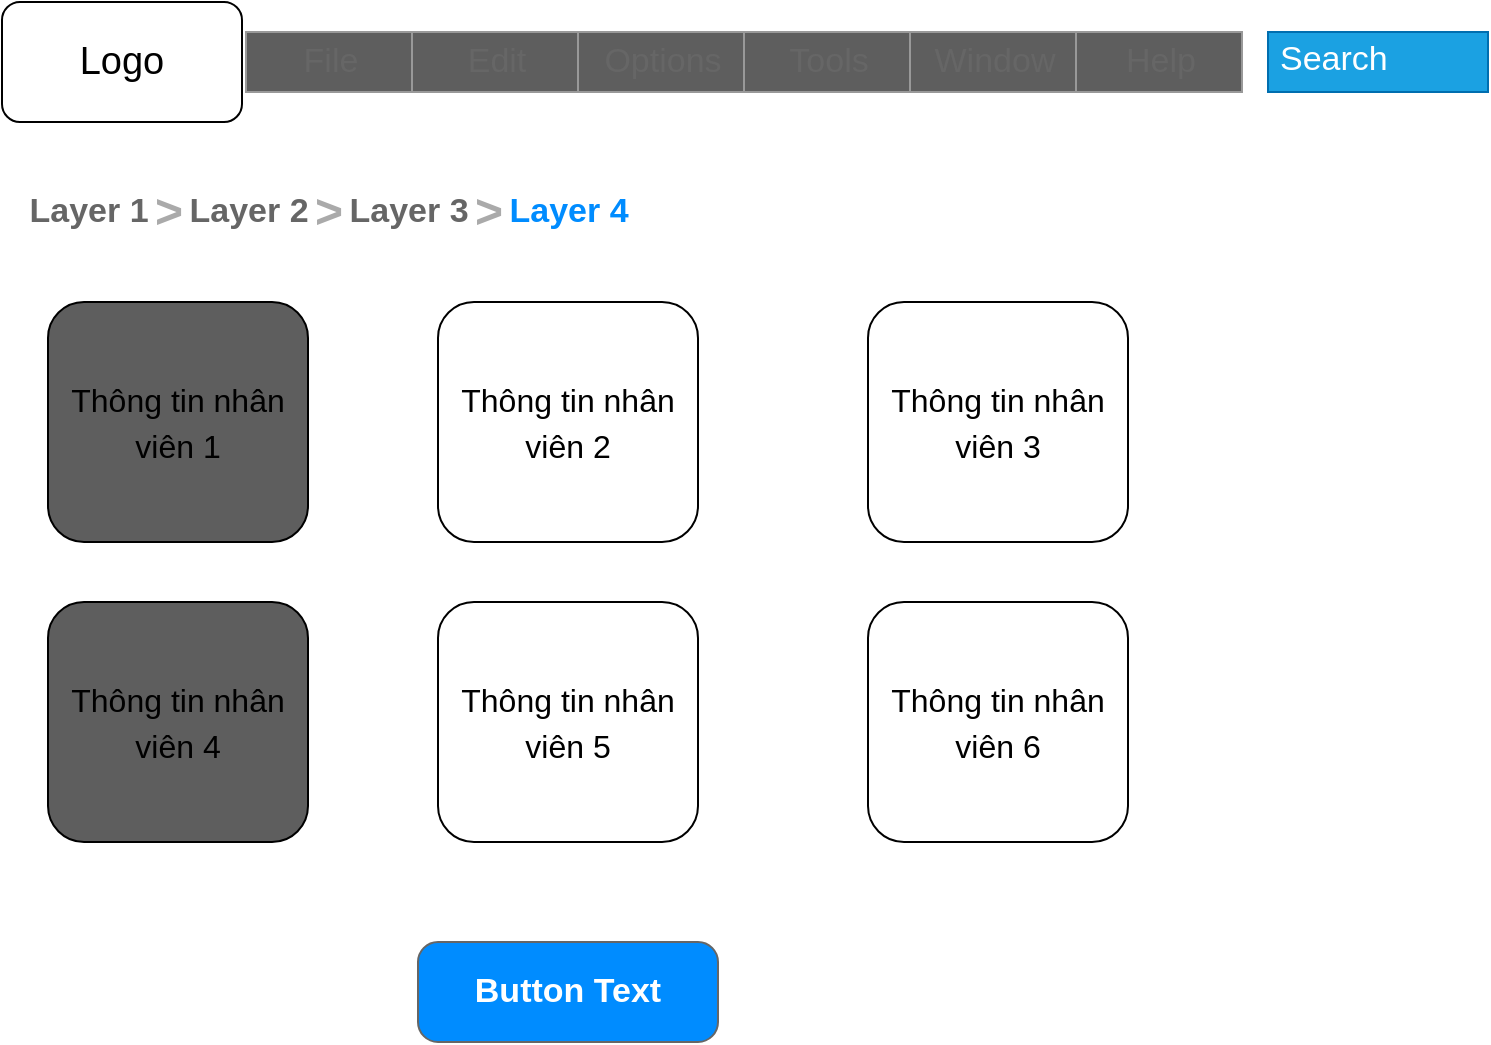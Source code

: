 <mxfile>
    <diagram id="IPMqf0ogguw35niSvNee" name="Page-1">
        <mxGraphModel dx="883" dy="617" grid="1" gridSize="10" guides="1" tooltips="1" connect="1" arrows="1" fold="1" page="1" pageScale="1" pageWidth="850" pageHeight="1100" math="0" shadow="0">
            <root>
                <mxCell id="0"/>
                <mxCell id="1" parent="0"/>
                <mxCell id="3" value="&lt;font style=&quot;font-size: 19px&quot;&gt;Logo&lt;/font&gt;" style="rounded=1;whiteSpace=wrap;html=1;" vertex="1" parent="1">
                    <mxGeometry x="7" y="10" width="120" height="60" as="geometry"/>
                </mxCell>
                <mxCell id="4" value="Button Text" style="strokeWidth=1;shadow=0;dashed=0;align=center;html=1;shape=mxgraph.mockup.buttons.button;strokeColor=#666666;fontColor=#ffffff;mainText=;buttonStyle=round;fontSize=17;fontStyle=1;fillColor=#008cff;whiteSpace=wrap;" vertex="1" parent="1">
                    <mxGeometry x="215" y="480" width="150" height="50" as="geometry"/>
                </mxCell>
                <mxCell id="5" value="Layer 1" style="strokeWidth=1;shadow=0;dashed=0;align=center;html=1;shape=mxgraph.mockup.navigation.anchor;fontSize=17;fontColor=#666666;fontStyle=1;" vertex="1" parent="1">
                    <mxGeometry x="20" y="100" width="60" height="30" as="geometry"/>
                </mxCell>
                <mxCell id="6" value="&gt;" style="strokeWidth=1;shadow=0;dashed=0;align=center;html=1;shape=mxgraph.mockup.navigation.anchor;fontSize=24;fontColor=#aaaaaa;fontStyle=1;" vertex="1" parent="1">
                    <mxGeometry x="80" y="100" width="20" height="30" as="geometry"/>
                </mxCell>
                <mxCell id="7" value="Layer 2" style="strokeWidth=1;shadow=0;dashed=0;align=center;html=1;shape=mxgraph.mockup.navigation.anchor;fontSize=17;fontColor=#666666;fontStyle=1;" vertex="1" parent="1">
                    <mxGeometry x="100" y="100" width="60" height="30" as="geometry"/>
                </mxCell>
                <mxCell id="8" value="&gt;" style="strokeWidth=1;shadow=0;dashed=0;align=center;html=1;shape=mxgraph.mockup.navigation.anchor;fontSize=24;fontColor=#aaaaaa;fontStyle=1;" vertex="1" parent="1">
                    <mxGeometry x="160" y="100" width="20" height="30" as="geometry"/>
                </mxCell>
                <mxCell id="9" value="Layer 3" style="strokeWidth=1;shadow=0;dashed=0;align=center;html=1;shape=mxgraph.mockup.navigation.anchor;fontSize=17;fontColor=#666666;fontStyle=1;" vertex="1" parent="1">
                    <mxGeometry x="180" y="100" width="60" height="30" as="geometry"/>
                </mxCell>
                <mxCell id="10" value="&gt;" style="strokeWidth=1;shadow=0;dashed=0;align=center;html=1;shape=mxgraph.mockup.navigation.anchor;fontSize=24;fontColor=#aaaaaa;fontStyle=1;" vertex="1" parent="1">
                    <mxGeometry x="240" y="100" width="20" height="30" as="geometry"/>
                </mxCell>
                <mxCell id="11" value="Layer 4" style="strokeWidth=1;shadow=0;dashed=0;align=center;html=1;shape=mxgraph.mockup.navigation.anchor;fontSize=17;fontColor=#008cff;fontStyle=1;" vertex="1" parent="1">
                    <mxGeometry x="260" y="100" width="60" height="30" as="geometry"/>
                </mxCell>
                <mxCell id="13" value="&lt;font style=&quot;font-size: 16px&quot;&gt;Thông tin nhân viên 1&lt;/font&gt;" style="rounded=1;whiteSpace=wrap;html=1;fontSize=19;fillColor=#5E5E5E;" vertex="1" parent="1">
                    <mxGeometry x="30" y="160" width="130" height="120" as="geometry"/>
                </mxCell>
                <mxCell id="14" value="&lt;font style=&quot;font-size: 16px&quot;&gt;Thông tin nhân viên 2&lt;/font&gt;" style="rounded=1;whiteSpace=wrap;html=1;fontSize=19;" vertex="1" parent="1">
                    <mxGeometry x="225" y="160" width="130" height="120" as="geometry"/>
                </mxCell>
                <mxCell id="15" value="&lt;font style=&quot;font-size: 16px&quot;&gt;Thông tin nhân viên 3&lt;/font&gt;" style="rounded=1;whiteSpace=wrap;html=1;fontSize=19;" vertex="1" parent="1">
                    <mxGeometry x="440" y="160" width="130" height="120" as="geometry"/>
                </mxCell>
                <mxCell id="16" value="&lt;font style=&quot;font-size: 16px&quot;&gt;Thông tin nhân viên 4&lt;/font&gt;" style="rounded=1;whiteSpace=wrap;html=1;fontSize=19;fillColor=#5E5E5E;" vertex="1" parent="1">
                    <mxGeometry x="30" y="310" width="130" height="120" as="geometry"/>
                </mxCell>
                <mxCell id="17" value="&lt;font style=&quot;font-size: 16px&quot;&gt;Thông tin nhân viên 5&lt;/font&gt;" style="rounded=1;whiteSpace=wrap;html=1;fontSize=19;" vertex="1" parent="1">
                    <mxGeometry x="225" y="310" width="130" height="120" as="geometry"/>
                </mxCell>
                <mxCell id="18" value="&lt;font style=&quot;font-size: 16px&quot;&gt;Thông tin nhân viên 6&lt;/font&gt;" style="rounded=1;whiteSpace=wrap;html=1;fontSize=19;" vertex="1" parent="1">
                    <mxGeometry x="440" y="310" width="130" height="120" as="geometry"/>
                </mxCell>
                <mxCell id="12" value="Search" style="strokeWidth=1;shadow=0;dashed=0;align=center;html=1;shape=mxgraph.mockup.text.textBox;align=left;fontSize=17;spacingLeft=4;spacingTop=-3;mainText=;fillColor=#1ba1e2;strokeColor=#006EAF;fontColor=#ffffff;" vertex="1" parent="1">
                    <mxGeometry x="640" y="25" width="110" height="30" as="geometry"/>
                </mxCell>
                <mxCell id="33" value="" style="strokeWidth=1;shadow=0;dashed=0;align=center;html=1;shape=mxgraph.mockup.forms.rrect;rSize=0;strokeColor=#999999;fontSize=16;fillColor=#5E5E5E;" vertex="1" parent="1">
                    <mxGeometry x="129" y="25" width="498" height="30" as="geometry"/>
                </mxCell>
                <mxCell id="34" value="File" style="strokeColor=inherit;fillColor=inherit;gradientColor=inherit;strokeWidth=1;shadow=0;dashed=0;align=center;html=1;shape=mxgraph.mockup.forms.rrect;rSize=0;fontSize=17;fontColor=#666666;" vertex="1" parent="33">
                    <mxGeometry width="83" height="30" as="geometry"/>
                </mxCell>
                <mxCell id="35" value="Edit" style="strokeColor=inherit;fillColor=inherit;gradientColor=inherit;strokeWidth=1;shadow=0;dashed=0;align=center;html=1;shape=mxgraph.mockup.forms.rrect;rSize=0;fontSize=17;fontColor=#666666;" vertex="1" parent="33">
                    <mxGeometry x="83" width="83" height="30" as="geometry"/>
                </mxCell>
                <mxCell id="36" value="Options" style="strokeColor=inherit;fillColor=inherit;gradientColor=inherit;strokeWidth=1;shadow=0;dashed=0;align=center;html=1;shape=mxgraph.mockup.forms.rrect;rSize=0;fontSize=17;fontColor=#666666;" vertex="1" parent="33">
                    <mxGeometry x="166" width="83" height="30" as="geometry"/>
                </mxCell>
                <mxCell id="37" value="Tools" style="strokeColor=inherit;fillColor=inherit;gradientColor=inherit;strokeWidth=1;shadow=0;dashed=0;align=center;html=1;shape=mxgraph.mockup.forms.rrect;rSize=0;fontSize=17;fontColor=#666666;" vertex="1" parent="33">
                    <mxGeometry x="249" width="83" height="30" as="geometry"/>
                </mxCell>
                <mxCell id="38" value="Window" style="strokeColor=inherit;fillColor=inherit;gradientColor=inherit;strokeWidth=1;shadow=0;dashed=0;align=center;html=1;shape=mxgraph.mockup.forms.rrect;rSize=0;fontSize=17;fontColor=#666666;" vertex="1" parent="33">
                    <mxGeometry x="332" width="83" height="30" as="geometry"/>
                </mxCell>
                <mxCell id="39" value="Help" style="strokeColor=inherit;fillColor=inherit;gradientColor=inherit;strokeWidth=1;shadow=0;dashed=0;align=center;html=1;shape=mxgraph.mockup.forms.rrect;rSize=0;fontSize=17;fontColor=#666666;" vertex="1" parent="33">
                    <mxGeometry x="415" width="83" height="30" as="geometry"/>
                </mxCell>
            </root>
        </mxGraphModel>
    </diagram>
</mxfile>